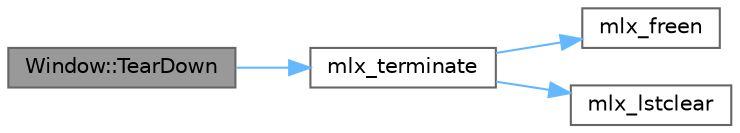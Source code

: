 digraph "Window::TearDown"
{
 // INTERACTIVE_SVG=YES
 // LATEX_PDF_SIZE
  bgcolor="transparent";
  edge [fontname=Helvetica,fontsize=10,labelfontname=Helvetica,labelfontsize=10];
  node [fontname=Helvetica,fontsize=10,shape=box,height=0.2,width=0.4];
  rankdir="LR";
  Node1 [label="Window::TearDown",height=0.2,width=0.4,color="gray40", fillcolor="grey60", style="filled", fontcolor="black",tooltip=" "];
  Node1 -> Node2 [color="steelblue1",style="solid"];
  Node2 [label="mlx_terminate",height=0.2,width=0.4,color="grey40", fillcolor="white", style="filled",URL="$mlx__exit_8c.html#afa6aa2f79f9fc81735bdf3b92421f9ca",tooltip=" "];
  Node2 -> Node3 [color="steelblue1",style="solid"];
  Node3 [label="mlx_freen",height=0.2,width=0.4,color="grey40", fillcolor="white", style="filled",URL="$mlx__utils_8c.html#a93b4ce5ceae0d22c22c6c9125c052616",tooltip=" "];
  Node2 -> Node4 [color="steelblue1",style="solid"];
  Node4 [label="mlx_lstclear",height=0.2,width=0.4,color="grey40", fillcolor="white", style="filled",URL="$mlx__list_8c.html#a7b443d2be908f580e504765e3ed2ba78",tooltip=" "];
}
